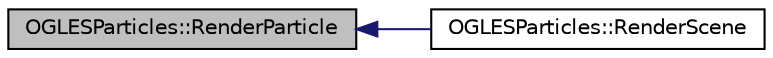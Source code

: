 digraph "OGLESParticles::RenderParticle"
{
  edge [fontname="Helvetica",fontsize="10",labelfontname="Helvetica",labelfontsize="10"];
  node [fontname="Helvetica",fontsize="10",shape=record];
  rankdir="LR";
  Node1 [label="OGLESParticles::RenderParticle",height=0.2,width=0.4,color="black", fillcolor="grey75", style="filled", fontcolor="black"];
  Node1 -> Node2 [dir="back",color="midnightblue",fontsize="10",style="solid",fontname="Helvetica"];
  Node2 [label="OGLESParticles::RenderScene",height=0.2,width=0.4,color="black", fillcolor="white", style="filled",URL="$class_o_g_l_e_s_particles.html#a0d6d20125a88c7534afdf8a1218b5079"];
}
